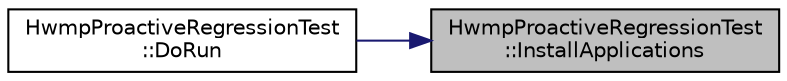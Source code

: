 digraph "HwmpProactiveRegressionTest::InstallApplications"
{
 // LATEX_PDF_SIZE
  edge [fontname="Helvetica",fontsize="10",labelfontname="Helvetica",labelfontsize="10"];
  node [fontname="Helvetica",fontsize="10",shape=record];
  rankdir="RL";
  Node1 [label="HwmpProactiveRegressionTest\l::InstallApplications",height=0.2,width=0.4,color="black", fillcolor="grey75", style="filled", fontcolor="black",tooltip="Install application function."];
  Node1 -> Node2 [dir="back",color="midnightblue",fontsize="10",style="solid",fontname="Helvetica"];
  Node2 [label="HwmpProactiveRegressionTest\l::DoRun",height=0.2,width=0.4,color="black", fillcolor="white", style="filled",URL="$class_hwmp_proactive_regression_test.html#ad000db534766301050336560b08b531e",tooltip="Implementation to actually run this TestCase."];
}

